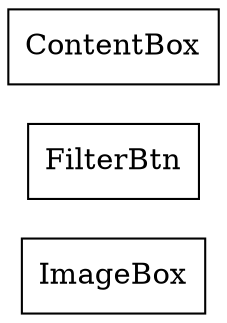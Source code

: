 strict digraph class_diagram {
  rankdir=LR;
  TypeImageBox[
    label="ImageBox",
    URL="ImageBox.html",
    tooltip="com.sekati.demo.ImageBox",
    shape="record"
  ];
  TypeFilterBtn[
    label="FilterBtn",
    URL="FilterBtn.html",
    tooltip="com.sekati.demo.FilterBtn",
    shape="record"
  ];
  TypeContentBox[
    label="ContentBox",
    URL="ContentBox.html",
    tooltip="com.sekati.demo.ContentBox",
    shape="record"
  ];
}
